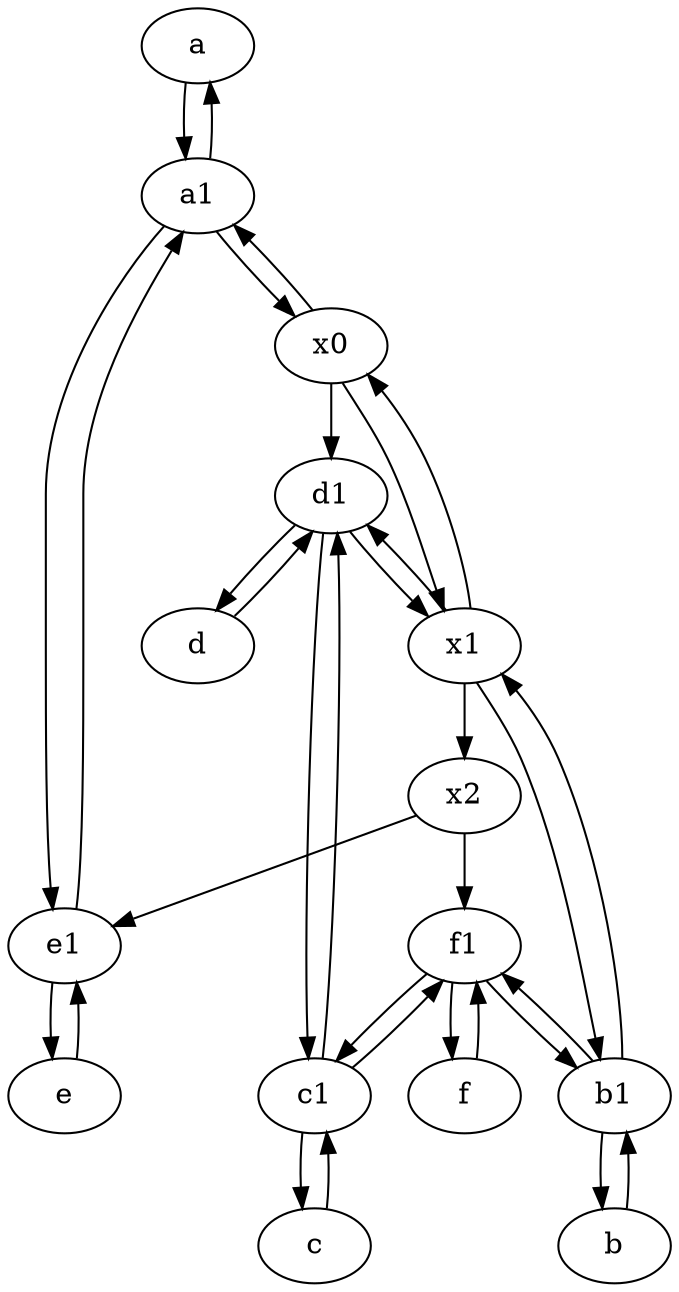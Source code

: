 digraph  {
	a [pos="40,10!"];
	d1 [pos="25,30!"];
	b1 [pos="45,20!"];
	c [pos="20,10!"];
	d [pos="20,30!"];
	a1 [pos="40,15!"];
	f1;
	e1 [pos="25,45!"];
	x0;
	x1;
	x2;
	e [pos="30,50!"];
	f [pos="15,45!"];
	c1 [pos="30,15!"];
	b [pos="50,20!"];
	c1 -> f1;
	d1 -> c1;
	f -> f1;
	x0 -> a1;
	a1 -> a;
	e1 -> a1;
	c1 -> d1;
	b1 -> x1;
	x0 -> d1;
	f1 -> b1;
	x1 -> d1;
	d1 -> x1;
	b1 -> f1;
	e -> e1;
	x1 -> x2;
	a1 -> e1;
	a -> a1;
	a1 -> x0;
	x2 -> e1;
	c -> c1;
	x2 -> f1;
	e1 -> e;
	f1 -> f;
	x0 -> x1;
	x1 -> b1;
	d1 -> d;
	b -> b1;
	d -> d1;
	b1 -> b;
	c1 -> c;
	f1 -> c1;
	x1 -> x0;

	}